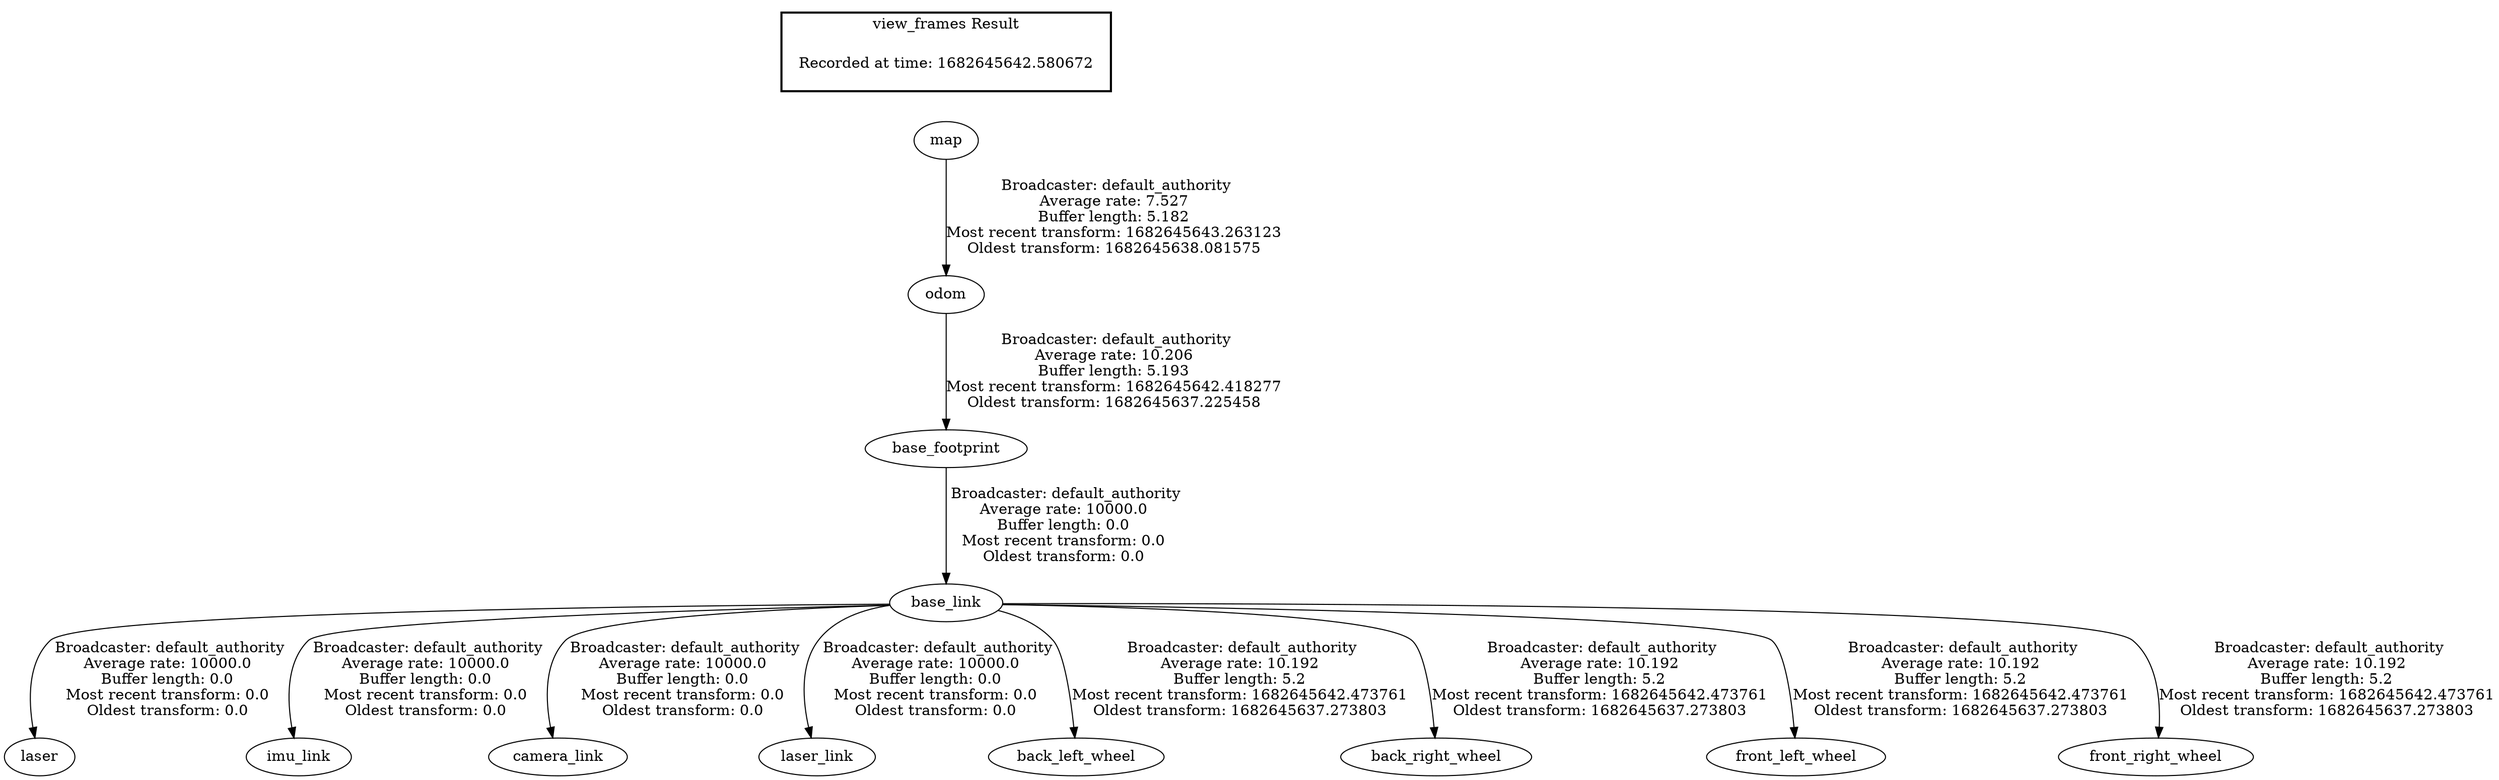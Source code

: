 digraph G {
"odom" -> "base_footprint"[label=" Broadcaster: default_authority\nAverage rate: 10.206\nBuffer length: 5.193\nMost recent transform: 1682645642.418277\nOldest transform: 1682645637.225458\n"];
"map" -> "odom"[label=" Broadcaster: default_authority\nAverage rate: 7.527\nBuffer length: 5.182\nMost recent transform: 1682645643.263123\nOldest transform: 1682645638.081575\n"];
"base_link" -> "laser"[label=" Broadcaster: default_authority\nAverage rate: 10000.0\nBuffer length: 0.0\nMost recent transform: 0.0\nOldest transform: 0.0\n"];
"base_footprint" -> "base_link"[label=" Broadcaster: default_authority\nAverage rate: 10000.0\nBuffer length: 0.0\nMost recent transform: 0.0\nOldest transform: 0.0\n"];
"base_link" -> "imu_link"[label=" Broadcaster: default_authority\nAverage rate: 10000.0\nBuffer length: 0.0\nMost recent transform: 0.0\nOldest transform: 0.0\n"];
"base_link" -> "camera_link"[label=" Broadcaster: default_authority\nAverage rate: 10000.0\nBuffer length: 0.0\nMost recent transform: 0.0\nOldest transform: 0.0\n"];
"base_link" -> "laser_link"[label=" Broadcaster: default_authority\nAverage rate: 10000.0\nBuffer length: 0.0\nMost recent transform: 0.0\nOldest transform: 0.0\n"];
"base_link" -> "back_left_wheel"[label=" Broadcaster: default_authority\nAverage rate: 10.192\nBuffer length: 5.2\nMost recent transform: 1682645642.473761\nOldest transform: 1682645637.273803\n"];
"base_link" -> "back_right_wheel"[label=" Broadcaster: default_authority\nAverage rate: 10.192\nBuffer length: 5.2\nMost recent transform: 1682645642.473761\nOldest transform: 1682645637.273803\n"];
"base_link" -> "front_left_wheel"[label=" Broadcaster: default_authority\nAverage rate: 10.192\nBuffer length: 5.2\nMost recent transform: 1682645642.473761\nOldest transform: 1682645637.273803\n"];
"base_link" -> "front_right_wheel"[label=" Broadcaster: default_authority\nAverage rate: 10.192\nBuffer length: 5.2\nMost recent transform: 1682645642.473761\nOldest transform: 1682645637.273803\n"];
edge [style=invis];
 subgraph cluster_legend { style=bold; color=black; label ="view_frames Result";
"Recorded at time: 1682645642.580672"[ shape=plaintext ] ;
}->"map";
}